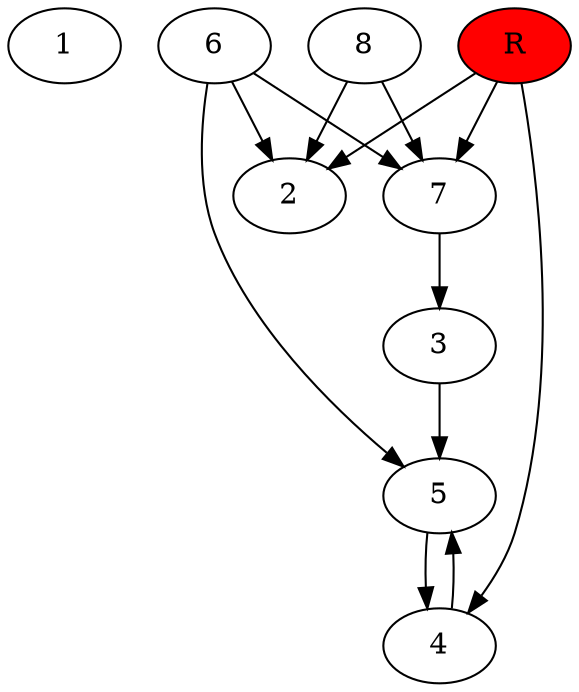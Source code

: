 digraph prb22391 {
	1
	2
	3
	4
	5
	6
	7
	8
	R [fillcolor="#ff0000" style=filled]
	3 -> 5
	4 -> 5
	5 -> 4
	6 -> 2
	6 -> 5
	6 -> 7
	7 -> 3
	8 -> 2
	8 -> 7
	R -> 2
	R -> 4
	R -> 7
}
